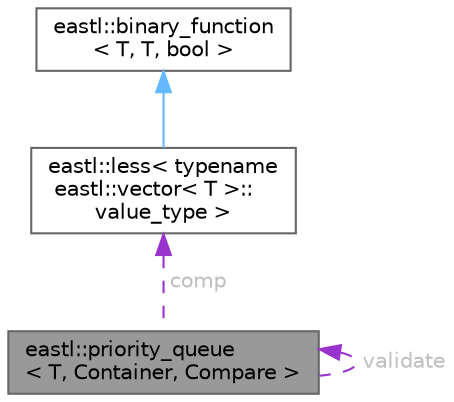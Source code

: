 digraph "eastl::priority_queue&lt; T, Container, Compare &gt;"
{
 // LATEX_PDF_SIZE
  bgcolor="transparent";
  edge [fontname=Helvetica,fontsize=10,labelfontname=Helvetica,labelfontsize=10];
  node [fontname=Helvetica,fontsize=10,shape=box,height=0.2,width=0.4];
  Node1 [id="Node000001",label="eastl::priority_queue\l\< T, Container, Compare \>",height=0.2,width=0.4,color="gray40", fillcolor="grey60", style="filled", fontcolor="black",tooltip=" "];
  Node2 -> Node1 [id="edge4_Node000001_Node000002",dir="back",color="darkorchid3",style="dashed",tooltip=" ",label=" comp",fontcolor="grey" ];
  Node2 [id="Node000002",label="eastl::less\< typename\l eastl::vector\< T \>::\lvalue_type \>",height=0.2,width=0.4,color="gray40", fillcolor="white", style="filled",URL="$structeastl_1_1less.html",tooltip=" "];
  Node3 -> Node2 [id="edge5_Node000002_Node000003",dir="back",color="steelblue1",style="solid",tooltip=" "];
  Node3 [id="Node000003",label="eastl::binary_function\l\< T, T, bool \>",height=0.2,width=0.4,color="gray40", fillcolor="white", style="filled",URL="$structeastl_1_1binary__function.html",tooltip=" "];
  Node1 -> Node1 [id="edge6_Node000001_Node000001",dir="back",color="darkorchid3",style="dashed",tooltip=" ",label=" validate",fontcolor="grey" ];
}
